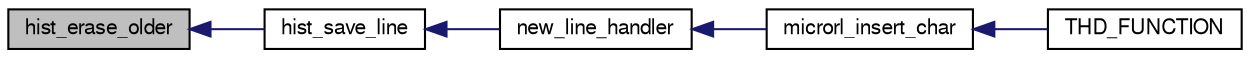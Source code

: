 digraph "hist_erase_older"
{
  edge [fontname="FreeSans",fontsize="10",labelfontname="FreeSans",labelfontsize="10"];
  node [fontname="FreeSans",fontsize="10",shape=record];
  rankdir="LR";
  Node1 [label="hist_erase_older",height=0.2,width=0.4,color="black", fillcolor="grey75", style="filled", fontcolor="black"];
  Node1 -> Node2 [dir="back",color="midnightblue",fontsize="10",style="solid",fontname="FreeSans"];
  Node2 [label="hist_save_line",height=0.2,width=0.4,color="black", fillcolor="white", style="filled",URL="$microrl_8c.html#a0bf1a06d92693a88ee0e8f3361094e8c"];
  Node2 -> Node3 [dir="back",color="midnightblue",fontsize="10",style="solid",fontname="FreeSans"];
  Node3 [label="new_line_handler",height=0.2,width=0.4,color="black", fillcolor="white", style="filled",URL="$microrl_8c.html#a29da983c5d24908305de3b0d90812bf3"];
  Node3 -> Node4 [dir="back",color="midnightblue",fontsize="10",style="solid",fontname="FreeSans"];
  Node4 [label="microrl_insert_char",height=0.2,width=0.4,color="black", fillcolor="white", style="filled",URL="$microrl_8h.html#aa15d938f881d47f53bef3927b0f878d4"];
  Node4 -> Node5 [dir="back",color="midnightblue",fontsize="10",style="solid",fontname="FreeSans"];
  Node5 [label="THD_FUNCTION",height=0.2,width=0.4,color="black", fillcolor="white", style="filled",URL="$group__SHELL.html#ga472381256b3383811839c3b94608f35a",tooltip="Shell thread function. "];
}
